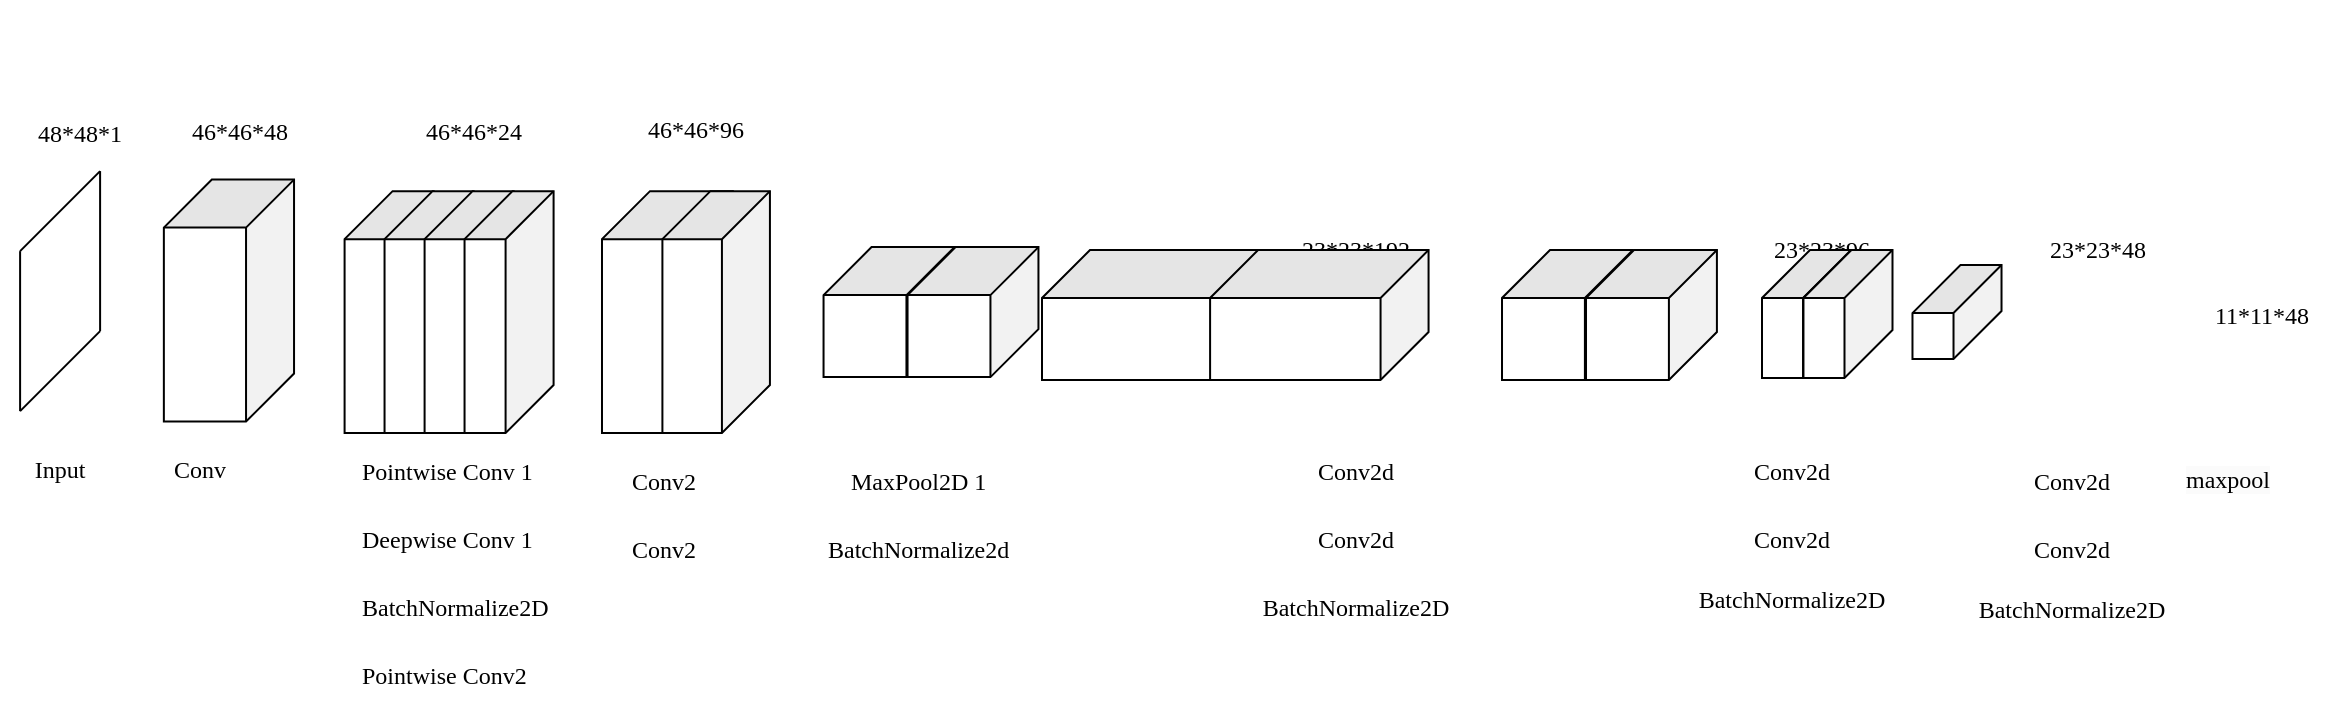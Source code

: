 <mxfile version="24.4.14" type="github">
  <diagram name="Page-1" id="ruQCSjTuEK-CR4j8ts8-">
    <mxGraphModel dx="988" dy="606" grid="1" gridSize="10" guides="1" tooltips="1" connect="1" arrows="1" fold="1" page="1" pageScale="1" pageWidth="827" pageHeight="1169" math="0" shadow="0">
      <root>
        <mxCell id="0" />
        <mxCell id="1" parent="0" />
        <mxCell id="BOT6v-Y-nVdcMwbrMlGy-1" value="" style="endArrow=none;html=1;rounded=0;" parent="1" edge="1">
          <mxGeometry width="50" height="50" relative="1" as="geometry">
            <mxPoint x="249.05" y="250.57" as="sourcePoint" />
            <mxPoint x="289.05" y="210.57" as="targetPoint" />
          </mxGeometry>
        </mxCell>
        <mxCell id="BOT6v-Y-nVdcMwbrMlGy-2" value="" style="endArrow=none;html=1;rounded=0;" parent="1" edge="1">
          <mxGeometry width="50" height="50" relative="1" as="geometry">
            <mxPoint x="249.05" y="330.57" as="sourcePoint" />
            <mxPoint x="249.05" y="250.57" as="targetPoint" />
          </mxGeometry>
        </mxCell>
        <mxCell id="BOT6v-Y-nVdcMwbrMlGy-3" value="" style="endArrow=none;html=1;rounded=0;" parent="1" edge="1">
          <mxGeometry width="50" height="50" relative="1" as="geometry">
            <mxPoint x="249.05" y="330.57" as="sourcePoint" />
            <mxPoint x="289.05" y="290.57" as="targetPoint" />
          </mxGeometry>
        </mxCell>
        <mxCell id="BOT6v-Y-nVdcMwbrMlGy-4" value="" style="endArrow=none;html=1;rounded=0;" parent="1" edge="1">
          <mxGeometry width="50" height="50" relative="1" as="geometry">
            <mxPoint x="289.05" y="290.57" as="sourcePoint" />
            <mxPoint x="289.05" y="210.57" as="targetPoint" />
          </mxGeometry>
        </mxCell>
        <mxCell id="BOT6v-Y-nVdcMwbrMlGy-33" value="&lt;p style=&quot;font-family: &amp;quot;YAFdJllHsUM 0&amp;quot;, _fb_, auto; --fontSize: 16px; --lineHeight: 1.4; line-height: 22px;&quot; class=&quot;cvGsUA direction-ltr align-center para-style-body&quot;&gt;&lt;span style=&quot;background-color: initial;&quot;&gt;48*48*1&lt;/span&gt;&lt;br&gt;&lt;/p&gt;" style="text;html=1;align=center;verticalAlign=middle;whiteSpace=wrap;rounded=0;" parent="1" vertex="1">
          <mxGeometry x="249.05" y="160.57" width="60" height="60" as="geometry" />
        </mxCell>
        <mxCell id="BOT6v-Y-nVdcMwbrMlGy-35" value="&lt;p style=&quot;font-family: &amp;quot;YAFdJllHsUM 0&amp;quot;, _fb_, auto; --fontSize: 16px; --lineHeight: 1.4; line-height: 22px;&quot; class=&quot;cvGsUA direction-ltr align-center para-style-body&quot;&gt;&lt;span style=&quot;background-color: initial;&quot;&gt;46*46*48&lt;/span&gt;&lt;br&gt;&lt;/p&gt;" style="text;html=1;align=center;verticalAlign=middle;whiteSpace=wrap;rounded=0;" parent="1" vertex="1">
          <mxGeometry x="329.05" y="175.29" width="60" height="30" as="geometry" />
        </mxCell>
        <mxCell id="BOT6v-Y-nVdcMwbrMlGy-36" value="&lt;p class=&quot;cvGsUA direction-ltr align-center para-style-body&quot; style=&quot;color: rgb(0, 0, 0); font-family: &amp;quot;YAFdJllHsUM 0&amp;quot;, _fb_, auto; --fontSize: 16px; --lineHeight: 1.4; text-transform: none; line-height: 22px;&quot;&gt;&lt;span style=&quot;background-color: initial; white-space: pre;&quot;&gt;&#x9;&lt;/span&gt;&lt;span style=&quot;background-color: initial;&quot;&gt;46*46*24&lt;/span&gt;&lt;br&gt;&lt;/p&gt;" style="text;whiteSpace=wrap;html=1;" parent="1" vertex="1">
          <mxGeometry x="426" y="160.57" width="120" height="59.43" as="geometry" />
        </mxCell>
        <mxCell id="BOT6v-Y-nVdcMwbrMlGy-46" value="&lt;p style=&quot;font-family: &amp;quot;YAFdJllHsUM 0&amp;quot;, _fb_, auto; --fontSize: 16px; --lineHeight: 1.4; line-height: 22px;&quot; class=&quot;cvGsUA direction-ltr align-center para-style-body&quot;&gt;&lt;br&gt;&lt;/p&gt;" style="text;whiteSpace=wrap;html=1;" parent="1" vertex="1">
          <mxGeometry x="509.05" y="125.57" width="90" height="70" as="geometry" />
        </mxCell>
        <mxCell id="BOT6v-Y-nVdcMwbrMlGy-56" value="&lt;p style=&quot;font-family: &amp;quot;YAFdJllHsUM 0&amp;quot;, _fb_, auto; --fontSize: 16px; --lineHeight: 1.4; line-height: 22px;&quot; class=&quot;cvGsUA direction-ltr align-center para-style-body&quot;&gt;&lt;br&gt;&lt;/p&gt;" style="text;whiteSpace=wrap;html=1;" parent="1" vertex="1">
          <mxGeometry x="594.05" y="125.57" width="90" height="70" as="geometry" />
        </mxCell>
        <mxCell id="BOT6v-Y-nVdcMwbrMlGy-81" value="&lt;p class=&quot;cvGsUA direction-ltr align-center para-style-body&quot; style=&quot;text-align: center; color: rgb(0, 0, 0); font-family: &amp;quot;YAFdJllHsUM 0&amp;quot;, _fb_, auto; --fontSize: 16px; --lineHeight: 1.4; text-transform: none; line-height: 22px;&quot;&gt;&lt;br&gt;&lt;/p&gt;&lt;p class=&quot;cvGsUA direction-ltr align-center para-style-body&quot; style=&quot;text-align: center; color: rgb(0, 0, 0); font-family: &amp;quot;YAFdJllHsUM 0&amp;quot;, _fb_, auto; --fontSize: 16px; --lineHeight: 1.4; text-transform: none; line-height: 22px;&quot;&gt;&lt;span class=&quot;OYPEnA text-decoration-none text-strikethrough-none&quot; style=&quot;color: rgb(0, 0, 0); font-weight: 400; font-style: normal;&quot;&gt;46*46*96&lt;/span&gt;&lt;/p&gt;" style="text;whiteSpace=wrap;html=1;" parent="1" vertex="1">
          <mxGeometry x="561" y="125.57" width="80" height="80.42" as="geometry" />
        </mxCell>
        <mxCell id="BOT6v-Y-nVdcMwbrMlGy-118" value="&lt;p class=&quot;cvGsUA direction-ltr align-center para-style-body&quot; style=&quot;color: rgb(0, 0, 0); font-family: &amp;quot;YAFdJllHsUM 0&amp;quot;, _fb_, auto; --fontSize: 16px; --lineHeight: 1.4; text-transform: none; line-height: 22px;&quot;&gt;&lt;br&gt;&lt;/p&gt;&lt;p class=&quot;cvGsUA direction-ltr align-center para-style-body&quot; style=&quot;color: rgb(0, 0, 0); font-family: &amp;quot;YAFdJllHsUM 0&amp;quot;, _fb_, auto; --fontSize: 16px; --lineHeight: 1.4; text-transform: none; line-height: 22px;&quot;&gt;&lt;span class=&quot;OYPEnA text-decoration-none text-strikethrough-none&quot; style=&quot;color: rgb(0, 0, 0); font-weight: 400; font-style: normal;&quot;&gt;&lt;span style=&quot;white-space: pre;&quot;&gt;&#x9;&lt;/span&gt;23*23*96&lt;/span&gt;&lt;/p&gt;" style="text;whiteSpace=wrap;html=1;" parent="1" vertex="1">
          <mxGeometry x="665.5" y="190.57" width="120" height="100" as="geometry" />
        </mxCell>
        <mxCell id="i-L_4i1-_gD5fJflmv38-16" value="&lt;p class=&quot;cvGsUA direction-ltr align-center para-style-body&quot; style=&quot;color: rgb(0, 0, 0); font-family: &amp;quot;YAFdJllHsUM 0&amp;quot;, _fb_, auto; --fontSize: 16px; --lineHeight: 1.4; text-transform: none; line-height: 22px;&quot;&gt;&lt;span style=&quot;background-color: initial;&quot;&gt;23*23*192&lt;/span&gt;&lt;br&gt;&lt;/p&gt;" style="text;whiteSpace=wrap;html=1;align=center;" parent="1" vertex="1">
          <mxGeometry x="871.99" y="220" width="90" height="57" as="geometry" />
        </mxCell>
        <mxCell id="hQGoK5evNUAvpz7l86rO-31" value="&lt;p class=&quot;cvGsUA direction-ltr align-center para-style-body&quot; style=&quot;color: rgb(0, 0, 0); font-family: &amp;quot;YAFdJllHsUM 0&amp;quot;, _fb_, auto; --fontSize: 16px; --lineHeight: 1.4; text-transform: none; line-height: 22px;&quot;&gt;&lt;span style=&quot;background-color: initial;&quot;&gt;23*23*96&lt;/span&gt;&lt;br&gt;&lt;/p&gt;" style="text;whiteSpace=wrap;html=1;align=center;" parent="1" vertex="1">
          <mxGeometry x="1110" y="220" width="80" height="60" as="geometry" />
        </mxCell>
        <mxCell id="hQGoK5evNUAvpz7l86rO-63" value="&lt;p class=&quot;cvGsUA direction-ltr align-center para-style-body&quot; style=&quot;color: rgb(0, 0, 0); font-family: &amp;quot;YAFdJllHsUM 0&amp;quot;, _fb_, auto; --fontSize: 16px; --lineHeight: 1.4; text-transform: none; line-height: 22px;&quot;&gt;&lt;span style=&quot;background-color: initial;&quot;&gt;23*23*48&lt;/span&gt;&lt;br&gt;&lt;/p&gt;" style="text;whiteSpace=wrap;html=1;align=center;" parent="1" vertex="1">
          <mxGeometry x="1247.5" y="220" width="80" height="40" as="geometry" />
        </mxCell>
        <mxCell id="hQGoK5evNUAvpz7l86rO-83" value="&lt;p class=&quot;cvGsUA direction-ltr align-center para-style-body&quot; style=&quot;color: rgb(0, 0, 0); font-family: &amp;quot;YAFdJllHsUM 0&amp;quot;, _fb_, auto; --fontSize: 16px; --lineHeight: 1.4; text-transform: none; line-height: 22px;&quot;&gt;&lt;span style=&quot;background-color: initial;&quot;&gt;11*11*48&lt;/span&gt;&lt;br&gt;&lt;/p&gt;" style="text;whiteSpace=wrap;html=1;align=center;" parent="1" vertex="1">
          <mxGeometry x="1330" y="253.13" width="80" height="20.57" as="geometry" />
        </mxCell>
        <mxCell id="3nOd5g_lh1NAbwsvEot6-1" value="&lt;p class=&quot;cvGsUA direction-ltr align-center para-style-body&quot; style=&quot;color: rgb(0, 0, 0); font-family: &amp;quot;YAFdJllHsUM 0&amp;quot;, _fb_, auto; --fontSize: 16px; --lineHeight: 1.4; text-transform: none; line-height: 22px;&quot;&gt;&lt;span class=&quot;OYPEnA text-decoration-none text-strikethrough-none&quot; style=&quot;color: rgb(0, 0, 0); font-weight: 400; font-style: normal;&quot;&gt;Pointwise Conv 1&lt;/span&gt;&lt;span class=&quot;OYPEnA text-decoration-none text-strikethrough-none white-space-prewrap&quot; style=&quot;color: rgb(0, 0, 0); font-weight: 400; font-style: normal;&quot;&gt; &lt;/span&gt;&lt;/p&gt;&lt;p class=&quot;cvGsUA direction-ltr align-center para-style-body&quot; style=&quot;color: rgb(0, 0, 0); font-family: &amp;quot;YAFdJllHsUM 0&amp;quot;, _fb_, auto; --fontSize: 16px; --lineHeight: 1.4; text-transform: none; line-height: 22px;&quot;&gt;&lt;span style=&quot;background-color: initial;&quot;&gt;Deepwise Conv 1&lt;/span&gt;&lt;/p&gt;&lt;p style=&quot;font-family: &amp;quot;YAFdJllHsUM 0&amp;quot;, _fb_, auto; --fontSize: 16px; --lineHeight: 1.4; line-height: 22px;&quot; class=&quot;cvGsUA direction-ltr align-center para-style-body&quot;&gt;&lt;span class=&quot;OYPEnA text-decoration-none text-strikethrough-none white-space-prewrap&quot;&gt;&lt;/span&gt;&lt;/p&gt;&lt;p style=&quot;font-family: &amp;quot;YAFdJllHsUM 0&amp;quot;, _fb_, auto; --fontSize: 16px; --lineHeight: 1.4; line-height: 22px;&quot; class=&quot;cvGsUA direction-ltr align-center para-style-body&quot;&gt;&lt;span class=&quot;OYPEnA text-decoration-none text-strikethrough-none&quot;&gt;BatchNormalize2D&lt;/span&gt;&lt;/p&gt;&lt;p style=&quot;font-family: &amp;quot;YAFdJllHsUM 0&amp;quot;, _fb_, auto; --fontSize: 16px; --lineHeight: 1.4; line-height: 22px;&quot; class=&quot;cvGsUA direction-ltr align-center para-style-body&quot;&gt;&lt;span style=&quot;text-align: center; background-color: initial;&quot;&gt;Pointwise Conv2&lt;/span&gt;&lt;/p&gt;" style="text;whiteSpace=wrap;html=1;" parent="1" vertex="1">
          <mxGeometry x="418.05" y="330.57" width="91" height="149.43" as="geometry" />
        </mxCell>
        <mxCell id="3nOd5g_lh1NAbwsvEot6-2" value="&lt;p style=&quot;font-family: &amp;quot;YAFdJllHsUM 0&amp;quot;, _fb_, auto; --fontSize: 16px; --lineHeight: 1.4; line-height: 22px;&quot; class=&quot;cvGsUA direction-ltr align-center para-style-body&quot;&gt;&lt;span class=&quot;OYPEnA text-decoration-none text-strikethrough-none&quot;&gt;Conv&lt;/span&gt;&lt;span class=&quot;OYPEnA text-decoration-none text-strikethrough-none white-space-prewrap&quot;&gt; &lt;/span&gt;&lt;/p&gt;&lt;p style=&quot;font-family: &amp;quot;YAFdJllHsUM 0&amp;quot;, _fb_, auto; --fontSize: 16px; --lineHeight: 1.4; line-height: 22px;&quot; class=&quot;cvGsUA direction-ltr align-center para-style-body&quot;&gt;&lt;br&gt;&lt;/p&gt;" style="text;html=1;align=center;verticalAlign=middle;whiteSpace=wrap;rounded=0;" parent="1" vertex="1">
          <mxGeometry x="309.05" y="360.57" width="60" height="30" as="geometry" />
        </mxCell>
        <mxCell id="3nOd5g_lh1NAbwsvEot6-3" value="&lt;p style=&quot;font-family: &amp;quot;YAFdJllHsUM 0&amp;quot;, _fb_, auto; --fontSize: 16px; --lineHeight: 1.4; line-height: 22px;&quot; class=&quot;cvGsUA direction-ltr align-center para-style-body&quot;&gt;Input&lt;/p&gt;&lt;p style=&quot;font-family: &amp;quot;YAFdJllHsUM 0&amp;quot;, _fb_, auto; --fontSize: 16px; --lineHeight: 1.4; line-height: 22px;&quot; class=&quot;cvGsUA direction-ltr align-center para-style-body&quot;&gt;&lt;br&gt;&lt;/p&gt;" style="text;html=1;align=center;verticalAlign=middle;whiteSpace=wrap;rounded=0;" parent="1" vertex="1">
          <mxGeometry x="239.05" y="335.57" width="60" height="80" as="geometry" />
        </mxCell>
        <mxCell id="3nOd5g_lh1NAbwsvEot6-5" value="&lt;p class=&quot;cvGsUA direction-ltr align-center para-style-body&quot; style=&quot;text-align: center; color: rgb(0, 0, 0); font-family: &amp;quot;YAFdJllHsUM 0&amp;quot;, _fb_, auto; --fontSize: 16px; --lineHeight: 1.4; text-transform: none; line-height: 22px;&quot;&gt;Conv2&lt;/p&gt;&lt;p class=&quot;cvGsUA direction-ltr align-center para-style-body&quot; style=&quot;text-align: center; color: rgb(0, 0, 0); font-family: &amp;quot;YAFdJllHsUM 0&amp;quot;, _fb_, auto; --fontSize: 16px; --lineHeight: 1.4; text-transform: none; line-height: 22px;&quot;&gt;Conv2&lt;/p&gt;" style="text;whiteSpace=wrap;html=1;" parent="1" vertex="1">
          <mxGeometry x="553.1" y="335.57" width="45.95" height="100" as="geometry" />
        </mxCell>
        <mxCell id="3nOd5g_lh1NAbwsvEot6-6" value="&lt;p class=&quot;cvGsUA direction-ltr align-center para-style-body&quot; style=&quot;text-align: center; color: rgb(0, 0, 0); font-family: &amp;quot;YAFdJllHsUM 0&amp;quot;, _fb_, auto; --fontSize: 16px; --lineHeight: 1.4; text-transform: none; line-height: 22px;&quot;&gt;&lt;span class=&quot;OYPEnA white-space-prewrap text-decoration-none text-strikethrough-none&quot; style=&quot;color: rgb(0, 0, 0); font-weight: 400; font-style: normal;&quot;&gt; &lt;/span&gt;&lt;span class=&quot;OYPEnA text-decoration-none text-strikethrough-none&quot; style=&quot;color: rgb(0, 0, 0); font-weight: 400; font-style: normal;&quot;&gt;MaxPool2D 1&lt;/span&gt;&lt;span class=&quot;OYPEnA text-decoration-none text-strikethrough-none white-space-prewrap&quot; style=&quot;color: rgb(0, 0, 0); font-weight: 400; font-style: normal;&quot;&gt; &lt;/span&gt;&lt;/p&gt;&lt;p class=&quot;cvGsUA direction-ltr align-center para-style-body&quot; style=&quot;text-align: center; color: rgb(0, 0, 0); font-family: &amp;quot;YAFdJllHsUM 0&amp;quot;, _fb_, auto; --fontSize: 16px; --lineHeight: 1.4; text-transform: none; line-height: 22px;&quot;&gt;&lt;span style=&quot;text-align: left;&quot;&gt;BatchNormalize2d&lt;/span&gt;&lt;br&gt;&lt;/p&gt;" style="text;whiteSpace=wrap;html=1;" parent="1" vertex="1">
          <mxGeometry x="650.78" y="336.24" width="100" height="100" as="geometry" />
        </mxCell>
        <mxCell id="3nOd5g_lh1NAbwsvEot6-7" value="&lt;p class=&quot;cvGsUA direction-ltr align-center para-style-body&quot; style=&quot;color: rgb(0, 0, 0); font-family: &amp;quot;YAFdJllHsUM 0&amp;quot;, _fb_, auto; --fontSize: 16px; --lineHeight: 1.4; text-transform: none; line-height: 22px;&quot;&gt;&lt;span class=&quot;OYPEnA text-decoration-none text-strikethrough-none&quot; style=&quot;color: rgb(0, 0, 0); font-weight: 400; font-style: normal;&quot;&gt;Conv2d&lt;/span&gt;&lt;/p&gt;&lt;p style=&quot;font-family: &amp;quot;YAFdJllHsUM 0&amp;quot;, _fb_, auto; --fontSize: 16px; --lineHeight: 1.4; line-height: 22px;&quot; class=&quot;cvGsUA direction-ltr align-center para-style-body&quot;&gt;&lt;span class=&quot;OYPEnA text-decoration-none text-strikethrough-none&quot;&gt;Conv2d&lt;/span&gt;&lt;/p&gt;&lt;div&gt;&lt;span class=&quot;OYPEnA text-decoration-none text-strikethrough-none&quot;&gt;&lt;p style=&quot;font-family: &amp;quot;YAFdJllHsUM 0&amp;quot;, _fb_, auto; --fontSize: 16px; --lineHeight: 1.4; line-height: 22px;&quot; class=&quot;cvGsUA direction-ltr align-center para-style-body&quot;&gt;&lt;span class=&quot;OYPEnA text-decoration-none text-strikethrough-none&quot;&gt;BatchNormalize2D&lt;/span&gt;&lt;span class=&quot;OYPEnA text-decoration-none text-strikethrough-none white-space-prewrap&quot;&gt;&lt;/span&gt;&lt;/p&gt;&lt;div&gt;&lt;span class=&quot;OYPEnA text-decoration-none text-strikethrough-none&quot;&gt;&lt;br&gt;&lt;/span&gt;&lt;/div&gt;&lt;/span&gt;&lt;/div&gt;" style="text;whiteSpace=wrap;html=1;align=center;" parent="1" vertex="1">
          <mxGeometry x="871.99" y="330.57" width="90" height="100" as="geometry" />
        </mxCell>
        <mxCell id="3nOd5g_lh1NAbwsvEot6-9" value="&lt;p class=&quot;cvGsUA direction-ltr align-center para-style-body&quot; style=&quot;color: rgb(0, 0, 0); font-family: &amp;quot;YAFdJllHsUM 0&amp;quot;, _fb_, auto; --fontSize: 16px; --lineHeight: 1.4; text-transform: none; line-height: 22px;&quot;&gt;&lt;span style=&quot;background-color: initial;&quot;&gt;Conv2d&lt;/span&gt;&lt;br&gt;&lt;/p&gt;&lt;p style=&quot;font-family: &amp;quot;YAFdJllHsUM 0&amp;quot;, _fb_, auto; --fontSize: 16px; --lineHeight: 1.4; line-height: 22px;&quot; class=&quot;cvGsUA direction-ltr align-center para-style-body&quot;&gt;&lt;span class=&quot;OYPEnA text-decoration-none text-strikethrough-none&quot;&gt;Conv2d&lt;/span&gt;&lt;/p&gt;&lt;div style=&quot;text-align: left;&quot;&gt;&lt;span class=&quot;OYPEnA text-decoration-none text-strikethrough-none&quot;&gt;&lt;span style=&quot;font-family: &amp;quot;YAFdJllHsUM 0&amp;quot;, _fb_, auto; text-align: center;&quot;&gt;BatchNormalize2D&lt;/span&gt;&lt;/span&gt;&lt;/div&gt;" style="text;whiteSpace=wrap;html=1;align=center;" parent="1" vertex="1">
          <mxGeometry x="1080" y="330.57" width="110" height="139.49" as="geometry" />
        </mxCell>
        <mxCell id="3nOd5g_lh1NAbwsvEot6-10" value="&lt;p class=&quot;cvGsUA direction-ltr align-center para-style-body&quot; style=&quot;color: rgb(0, 0, 0); font-family: &amp;quot;YAFdJllHsUM 0&amp;quot;, _fb_, auto; --fontSize: 16px; --lineHeight: 1.4; text-transform: none; line-height: 22px;&quot;&gt;&lt;span class=&quot;OYPEnA text-decoration-none text-strikethrough-none&quot; style=&quot;color: rgb(0, 0, 0); font-weight: 400; font-style: normal;&quot;&gt;Conv2d&lt;/span&gt;&lt;/p&gt;&lt;p style=&quot;font-family: &amp;quot;YAFdJllHsUM 0&amp;quot;, _fb_, auto; --fontSize: 16px; --lineHeight: 1.4; line-height: 22px;&quot; class=&quot;cvGsUA direction-ltr align-center para-style-body&quot;&gt;&lt;span class=&quot;OYPEnA text-decoration-none text-strikethrough-none&quot;&gt;Conv2d&lt;/span&gt;&lt;/p&gt;&lt;div&gt;&lt;span class=&quot;OYPEnA text-decoration-none text-strikethrough-none&quot;&gt;&lt;span style=&quot;font-family: &amp;quot;YAFdJllHsUM 0&amp;quot;, _fb_, auto;&quot;&gt;BatchNormalize2D&lt;/span&gt;&lt;br&gt;&lt;/span&gt;&lt;/div&gt;" style="text;whiteSpace=wrap;html=1;align=center;" parent="1" vertex="1">
          <mxGeometry x="1234.61" y="336.24" width="80" height="146.49" as="geometry" />
        </mxCell>
        <mxCell id="3nOd5g_lh1NAbwsvEot6-11" value="&lt;span style=&quot;color: rgb(0, 0, 0); font-family: &amp;quot;YAFdJllHsUM 0&amp;quot;, _fb_, auto; font-size: 12px; font-style: normal; font-variant-ligatures: normal; font-variant-caps: normal; font-weight: 400; letter-spacing: normal; orphans: 2; text-align: center; text-indent: 0px; text-transform: none; widows: 2; word-spacing: 0px; -webkit-text-stroke-width: 0px; white-space: normal; background-color: rgb(251, 251, 251); text-decoration-thickness: initial; text-decoration-style: initial; text-decoration-color: initial; display: inline !important; float: none;&quot;&gt;maxpool&lt;/span&gt;" style="text;whiteSpace=wrap;html=1;" parent="1" vertex="1">
          <mxGeometry x="1330" y="350.57" width="80" height="40" as="geometry" />
        </mxCell>
        <mxCell id="S0WKR_HYoByIFqM8Vbne-5" value="" style="shape=cube;whiteSpace=wrap;html=1;boundedLbl=1;backgroundOutline=1;darkOpacity=0.05;darkOpacity2=0.1;size=24;rotation=90;" parent="1" vertex="1">
          <mxGeometry x="293" y="242.74" width="120.95" height="65.09" as="geometry" />
        </mxCell>
        <mxCell id="S0WKR_HYoByIFqM8Vbne-18" value="" style="group" parent="1" vertex="1" connectable="0">
          <mxGeometry x="411.295" y="220.565" width="104.5" height="120.955" as="geometry" />
        </mxCell>
        <mxCell id="S0WKR_HYoByIFqM8Vbne-12" value="" style="group" parent="S0WKR_HYoByIFqM8Vbne-18" vertex="1" connectable="0">
          <mxGeometry width="70.94" height="120.95" as="geometry" />
        </mxCell>
        <mxCell id="S0WKR_HYoByIFqM8Vbne-13" value="" style="shape=cube;whiteSpace=wrap;html=1;boundedLbl=1;backgroundOutline=1;darkOpacity=0.05;darkOpacity2=0.1;size=24;rotation=90;" parent="S0WKR_HYoByIFqM8Vbne-12" vertex="1">
          <mxGeometry x="-38.215" y="38.215" width="120.95" height="44.52" as="geometry" />
        </mxCell>
        <mxCell id="S0WKR_HYoByIFqM8Vbne-14" value="" style="shape=cube;whiteSpace=wrap;html=1;boundedLbl=1;backgroundOutline=1;darkOpacity=0.05;darkOpacity2=0.1;size=24;rotation=90;" parent="S0WKR_HYoByIFqM8Vbne-12" vertex="1">
          <mxGeometry x="-18.235" y="38.215" width="120.95" height="44.52" as="geometry" />
        </mxCell>
        <mxCell id="S0WKR_HYoByIFqM8Vbne-15" value="" style="group" parent="S0WKR_HYoByIFqM8Vbne-18" vertex="1" connectable="0">
          <mxGeometry x="40" width="64.5" height="120.955" as="geometry" />
        </mxCell>
        <mxCell id="S0WKR_HYoByIFqM8Vbne-16" value="" style="shape=cube;whiteSpace=wrap;html=1;boundedLbl=1;backgroundOutline=1;darkOpacity=0.05;darkOpacity2=0.1;size=24;rotation=90;" parent="S0WKR_HYoByIFqM8Vbne-15" vertex="1">
          <mxGeometry x="-38.215" y="38.215" width="120.95" height="44.52" as="geometry" />
        </mxCell>
        <mxCell id="S0WKR_HYoByIFqM8Vbne-17" value="" style="shape=cube;whiteSpace=wrap;html=1;boundedLbl=1;backgroundOutline=1;darkOpacity=0.05;darkOpacity2=0.1;size=24;rotation=90;" parent="S0WKR_HYoByIFqM8Vbne-15" vertex="1">
          <mxGeometry x="-18.235" y="38.215" width="120.95" height="44.52" as="geometry" />
        </mxCell>
        <mxCell id="S0WKR_HYoByIFqM8Vbne-54" value="" style="group" parent="1" vertex="1" connectable="0">
          <mxGeometry x="990.005" y="249.995" width="149.22" height="65.02" as="geometry" />
        </mxCell>
        <mxCell id="S0WKR_HYoByIFqM8Vbne-49" value="" style="shape=cube;whiteSpace=wrap;html=1;boundedLbl=1;backgroundOutline=1;darkOpacity=0.05;darkOpacity2=0.1;size=24;rotation=90;movable=1;resizable=1;rotatable=1;deletable=1;editable=1;locked=0;connectable=1;" parent="S0WKR_HYoByIFqM8Vbne-54" vertex="1">
          <mxGeometry x="0.225" y="-0.225" width="65" height="65.45" as="geometry" />
        </mxCell>
        <mxCell id="S0WKR_HYoByIFqM8Vbne-50" value="" style="shape=cube;whiteSpace=wrap;html=1;boundedLbl=1;backgroundOutline=1;darkOpacity=0.05;darkOpacity2=0.1;size=24;rotation=90;movable=1;resizable=1;rotatable=1;deletable=1;editable=1;locked=0;connectable=1;" parent="S0WKR_HYoByIFqM8Vbne-54" vertex="1">
          <mxGeometry x="42.225" y="-0.205" width="65" height="65.45" as="geometry" />
        </mxCell>
        <mxCell id="S0WKR_HYoByIFqM8Vbne-61" value="" style="group" parent="1" vertex="1" connectable="0">
          <mxGeometry x="1120" y="250" width="85.79" height="64" as="geometry" />
        </mxCell>
        <mxCell id="S0WKR_HYoByIFqM8Vbne-58" value="" style="shape=cube;whiteSpace=wrap;html=1;boundedLbl=1;backgroundOutline=1;darkOpacity=0.05;darkOpacity2=0.1;size=24;rotation=90;" parent="S0WKR_HYoByIFqM8Vbne-61" vertex="1">
          <mxGeometry x="-9.74" y="9.74" width="64" height="44.52" as="geometry" />
        </mxCell>
        <mxCell id="S0WKR_HYoByIFqM8Vbne-59" value="" style="shape=cube;whiteSpace=wrap;html=1;boundedLbl=1;backgroundOutline=1;darkOpacity=0.05;darkOpacity2=0.1;size=24;rotation=90;" parent="S0WKR_HYoByIFqM8Vbne-61" vertex="1">
          <mxGeometry x="10.99" y="9.74" width="64" height="44.52" as="geometry" />
        </mxCell>
        <mxCell id="siV3AOHmvdRsLfM7ryJN-3" value="" style="shape=cube;whiteSpace=wrap;html=1;boundedLbl=1;backgroundOutline=1;darkOpacity=0.05;darkOpacity2=0.1;size=24;rotation=90;" parent="1" vertex="1">
          <mxGeometry x="1194" y="258.78" width="47" height="44.52" as="geometry" />
        </mxCell>
        <mxCell id="38g2joW32eJ2IybOt_a_-3" value="" style="group" parent="1" vertex="1" connectable="0">
          <mxGeometry x="650.775" y="248.545" width="107.45" height="65" as="geometry" />
        </mxCell>
        <mxCell id="S0WKR_HYoByIFqM8Vbne-34" value="" style="shape=cube;whiteSpace=wrap;html=1;boundedLbl=1;backgroundOutline=1;darkOpacity=0.05;darkOpacity2=0.1;size=24;rotation=90;movable=1;resizable=1;rotatable=1;deletable=1;editable=1;locked=0;connectable=1;" parent="38g2joW32eJ2IybOt_a_-3" vertex="1">
          <mxGeometry x="0.225" y="-0.225" width="65" height="65.45" as="geometry" />
        </mxCell>
        <mxCell id="S0WKR_HYoByIFqM8Vbne-35" value="" style="shape=cube;whiteSpace=wrap;html=1;boundedLbl=1;backgroundOutline=1;darkOpacity=0.05;darkOpacity2=0.1;size=24;rotation=90;movable=1;resizable=1;rotatable=1;deletable=1;editable=1;locked=0;connectable=1;" parent="38g2joW32eJ2IybOt_a_-3" vertex="1">
          <mxGeometry x="42.225" y="-0.225" width="65" height="65.45" as="geometry" />
        </mxCell>
        <mxCell id="38g2joW32eJ2IybOt_a_-4" value="" style="group" parent="1" vertex="1" connectable="0">
          <mxGeometry x="539.995" y="220.565" width="83.97" height="120.95" as="geometry" />
        </mxCell>
        <mxCell id="S0WKR_HYoByIFqM8Vbne-32" value="" style="shape=cube;whiteSpace=wrap;html=1;boundedLbl=1;backgroundOutline=1;darkOpacity=0.05;darkOpacity2=0.1;size=24;rotation=90;" parent="38g2joW32eJ2IybOt_a_-4" vertex="1">
          <mxGeometry x="-27.75" y="27.75" width="120.95" height="65.45" as="geometry" />
        </mxCell>
        <mxCell id="S0WKR_HYoByIFqM8Vbne-33" value="" style="shape=cube;whiteSpace=wrap;html=1;boundedLbl=1;backgroundOutline=1;darkOpacity=0.05;darkOpacity2=0.1;size=24;rotation=90;" parent="38g2joW32eJ2IybOt_a_-4" vertex="1">
          <mxGeometry x="-3.385" y="33.595" width="120.95" height="53.76" as="geometry" />
        </mxCell>
        <mxCell id="vOz_c5NWc6UGMAamAy1i-1" value="" style="group" vertex="1" connectable="0" parent="1">
          <mxGeometry x="760" y="250" width="193.28" height="65.01" as="geometry" />
        </mxCell>
        <mxCell id="S0WKR_HYoByIFqM8Vbne-39" value="" style="shape=cube;whiteSpace=wrap;html=1;boundedLbl=1;backgroundOutline=1;darkOpacity=0.05;darkOpacity2=0.1;size=24;rotation=90;movable=1;resizable=1;rotatable=1;deletable=1;editable=1;locked=0;connectable=1;" parent="vOz_c5NWc6UGMAamAy1i-1" vertex="1">
          <mxGeometry x="22.115" y="-22.105" width="65" height="109.23" as="geometry" />
        </mxCell>
        <mxCell id="S0WKR_HYoByIFqM8Vbne-40" value="" style="shape=cube;whiteSpace=wrap;html=1;boundedLbl=1;backgroundOutline=1;darkOpacity=0.05;darkOpacity2=0.1;size=24;rotation=90;movable=1;resizable=1;rotatable=1;deletable=1;editable=1;locked=0;connectable=1;" parent="vOz_c5NWc6UGMAamAy1i-1" vertex="1">
          <mxGeometry x="106.165" y="-22.115" width="65" height="109.23" as="geometry" />
        </mxCell>
      </root>
    </mxGraphModel>
  </diagram>
</mxfile>
